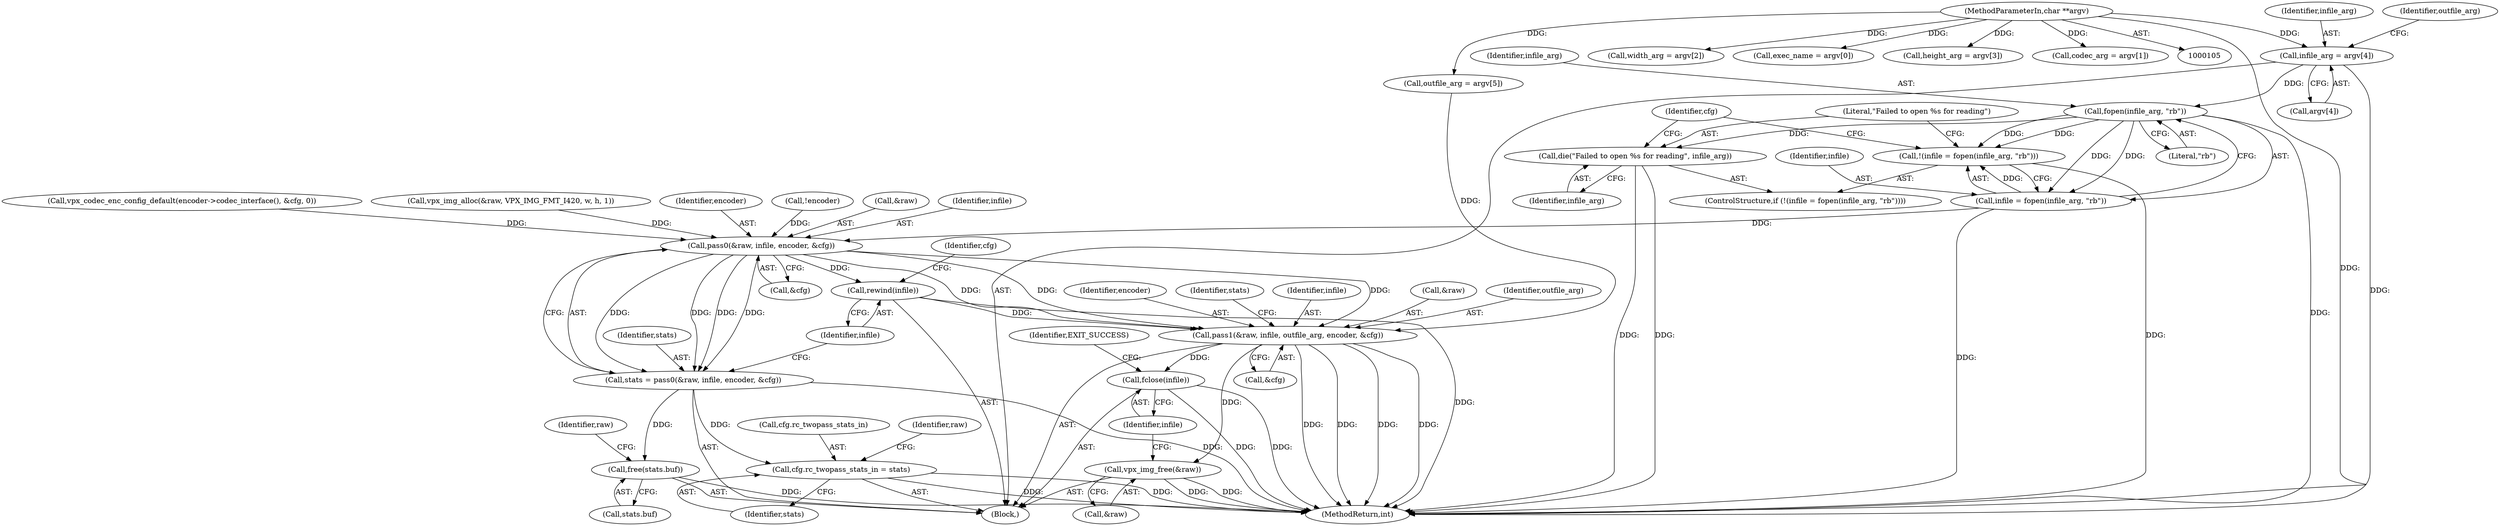 digraph "0_Android_5a9753fca56f0eeb9f61e342b2fccffc364f9426_18@API" {
"1000276" [label="(Call,fopen(infile_arg, \"rb\"))"];
"1000147" [label="(Call,infile_arg = argv[4])"];
"1000107" [label="(MethodParameterIn,char **argv)"];
"1000273" [label="(Call,!(infile = fopen(infile_arg, \"rb\")))"];
"1000274" [label="(Call,infile = fopen(infile_arg, \"rb\"))"];
"1000289" [label="(Call,pass0(&raw, infile, encoder, &cfg))"];
"1000287" [label="(Call,stats = pass0(&raw, infile, encoder, &cfg))"];
"1000303" [label="(Call,cfg.rc_twopass_stats_in = stats)"];
"1000316" [label="(Call,free(stats.buf))"];
"1000296" [label="(Call,rewind(infile))"];
"1000308" [label="(Call,pass1(&raw, infile, outfile_arg, encoder, &cfg))"];
"1000320" [label="(Call,vpx_img_free(&raw))"];
"1000323" [label="(Call,fclose(infile))"];
"1000279" [label="(Call,die(\"Failed to open %s for reading\", infile_arg))"];
"1000278" [label="(Literal,\"rb\")"];
"1000327" [label="(MethodReturn,int)"];
"1000279" [label="(Call,die(\"Failed to open %s for reading\", infile_arg))"];
"1000292" [label="(Identifier,infile)"];
"1000326" [label="(Identifier,EXIT_SUCCESS)"];
"1000307" [label="(Identifier,stats)"];
"1000287" [label="(Call,stats = pass0(&raw, infile, encoder, &cfg))"];
"1000316" [label="(Call,free(stats.buf))"];
"1000321" [label="(Call,&raw)"];
"1000311" [label="(Identifier,infile)"];
"1000281" [label="(Identifier,infile_arg)"];
"1000314" [label="(Call,&cfg)"];
"1000273" [label="(Call,!(infile = fopen(infile_arg, \"rb\")))"];
"1000232" [label="(Call,vpx_codec_enc_config_default(encoder->codec_interface(), &cfg, 0))"];
"1000294" [label="(Call,&cfg)"];
"1000137" [label="(Call,width_arg = argv[2])"];
"1000297" [label="(Identifier,infile)"];
"1000215" [label="(Call,vpx_img_alloc(&raw, VPX_IMG_FMT_I420, w, h, 1))"];
"1000157" [label="(Call,exec_name = argv[0])"];
"1000284" [label="(Identifier,cfg)"];
"1000303" [label="(Call,cfg.rc_twopass_stats_in = stats)"];
"1000277" [label="(Identifier,infile_arg)"];
"1000323" [label="(Call,fclose(infile))"];
"1000142" [label="(Call,height_arg = argv[3])"];
"1000290" [label="(Call,&raw)"];
"1000148" [label="(Identifier,infile_arg)"];
"1000147" [label="(Call,infile_arg = argv[4])"];
"1000108" [label="(Block,)"];
"1000289" [label="(Call,pass0(&raw, infile, encoder, &cfg))"];
"1000308" [label="(Call,pass1(&raw, infile, outfile_arg, encoder, &cfg))"];
"1000309" [label="(Call,&raw)"];
"1000312" [label="(Identifier,outfile_arg)"];
"1000320" [label="(Call,vpx_img_free(&raw))"];
"1000153" [label="(Identifier,outfile_arg)"];
"1000300" [label="(Identifier,cfg)"];
"1000107" [label="(MethodParameterIn,char **argv)"];
"1000293" [label="(Identifier,encoder)"];
"1000304" [label="(Call,cfg.rc_twopass_stats_in)"];
"1000322" [label="(Identifier,raw)"];
"1000275" [label="(Identifier,infile)"];
"1000149" [label="(Call,argv[4])"];
"1000272" [label="(ControlStructure,if (!(infile = fopen(infile_arg, \"rb\"))))"];
"1000274" [label="(Call,infile = fopen(infile_arg, \"rb\"))"];
"1000280" [label="(Literal,\"Failed to open %s for reading\")"];
"1000132" [label="(Call,codec_arg = argv[1])"];
"1000152" [label="(Call,outfile_arg = argv[5])"];
"1000288" [label="(Identifier,stats)"];
"1000276" [label="(Call,fopen(infile_arg, \"rb\"))"];
"1000173" [label="(Call,!encoder)"];
"1000313" [label="(Identifier,encoder)"];
"1000317" [label="(Call,stats.buf)"];
"1000310" [label="(Identifier,raw)"];
"1000324" [label="(Identifier,infile)"];
"1000318" [label="(Identifier,stats)"];
"1000296" [label="(Call,rewind(infile))"];
"1000276" -> "1000274"  [label="AST: "];
"1000276" -> "1000278"  [label="CFG: "];
"1000277" -> "1000276"  [label="AST: "];
"1000278" -> "1000276"  [label="AST: "];
"1000274" -> "1000276"  [label="CFG: "];
"1000276" -> "1000327"  [label="DDG: "];
"1000276" -> "1000273"  [label="DDG: "];
"1000276" -> "1000273"  [label="DDG: "];
"1000276" -> "1000274"  [label="DDG: "];
"1000276" -> "1000274"  [label="DDG: "];
"1000147" -> "1000276"  [label="DDG: "];
"1000276" -> "1000279"  [label="DDG: "];
"1000147" -> "1000108"  [label="AST: "];
"1000147" -> "1000149"  [label="CFG: "];
"1000148" -> "1000147"  [label="AST: "];
"1000149" -> "1000147"  [label="AST: "];
"1000153" -> "1000147"  [label="CFG: "];
"1000147" -> "1000327"  [label="DDG: "];
"1000107" -> "1000147"  [label="DDG: "];
"1000107" -> "1000105"  [label="AST: "];
"1000107" -> "1000327"  [label="DDG: "];
"1000107" -> "1000132"  [label="DDG: "];
"1000107" -> "1000137"  [label="DDG: "];
"1000107" -> "1000142"  [label="DDG: "];
"1000107" -> "1000152"  [label="DDG: "];
"1000107" -> "1000157"  [label="DDG: "];
"1000273" -> "1000272"  [label="AST: "];
"1000273" -> "1000274"  [label="CFG: "];
"1000274" -> "1000273"  [label="AST: "];
"1000280" -> "1000273"  [label="CFG: "];
"1000284" -> "1000273"  [label="CFG: "];
"1000273" -> "1000327"  [label="DDG: "];
"1000274" -> "1000273"  [label="DDG: "];
"1000275" -> "1000274"  [label="AST: "];
"1000274" -> "1000327"  [label="DDG: "];
"1000274" -> "1000289"  [label="DDG: "];
"1000289" -> "1000287"  [label="AST: "];
"1000289" -> "1000294"  [label="CFG: "];
"1000290" -> "1000289"  [label="AST: "];
"1000292" -> "1000289"  [label="AST: "];
"1000293" -> "1000289"  [label="AST: "];
"1000294" -> "1000289"  [label="AST: "];
"1000287" -> "1000289"  [label="CFG: "];
"1000289" -> "1000287"  [label="DDG: "];
"1000289" -> "1000287"  [label="DDG: "];
"1000289" -> "1000287"  [label="DDG: "];
"1000289" -> "1000287"  [label="DDG: "];
"1000215" -> "1000289"  [label="DDG: "];
"1000173" -> "1000289"  [label="DDG: "];
"1000232" -> "1000289"  [label="DDG: "];
"1000289" -> "1000296"  [label="DDG: "];
"1000289" -> "1000308"  [label="DDG: "];
"1000289" -> "1000308"  [label="DDG: "];
"1000289" -> "1000308"  [label="DDG: "];
"1000287" -> "1000108"  [label="AST: "];
"1000288" -> "1000287"  [label="AST: "];
"1000297" -> "1000287"  [label="CFG: "];
"1000287" -> "1000327"  [label="DDG: "];
"1000287" -> "1000303"  [label="DDG: "];
"1000287" -> "1000316"  [label="DDG: "];
"1000303" -> "1000108"  [label="AST: "];
"1000303" -> "1000307"  [label="CFG: "];
"1000304" -> "1000303"  [label="AST: "];
"1000307" -> "1000303"  [label="AST: "];
"1000310" -> "1000303"  [label="CFG: "];
"1000303" -> "1000327"  [label="DDG: "];
"1000303" -> "1000327"  [label="DDG: "];
"1000316" -> "1000108"  [label="AST: "];
"1000316" -> "1000317"  [label="CFG: "];
"1000317" -> "1000316"  [label="AST: "];
"1000322" -> "1000316"  [label="CFG: "];
"1000316" -> "1000327"  [label="DDG: "];
"1000296" -> "1000108"  [label="AST: "];
"1000296" -> "1000297"  [label="CFG: "];
"1000297" -> "1000296"  [label="AST: "];
"1000300" -> "1000296"  [label="CFG: "];
"1000296" -> "1000327"  [label="DDG: "];
"1000296" -> "1000308"  [label="DDG: "];
"1000308" -> "1000108"  [label="AST: "];
"1000308" -> "1000314"  [label="CFG: "];
"1000309" -> "1000308"  [label="AST: "];
"1000311" -> "1000308"  [label="AST: "];
"1000312" -> "1000308"  [label="AST: "];
"1000313" -> "1000308"  [label="AST: "];
"1000314" -> "1000308"  [label="AST: "];
"1000318" -> "1000308"  [label="CFG: "];
"1000308" -> "1000327"  [label="DDG: "];
"1000308" -> "1000327"  [label="DDG: "];
"1000308" -> "1000327"  [label="DDG: "];
"1000308" -> "1000327"  [label="DDG: "];
"1000152" -> "1000308"  [label="DDG: "];
"1000308" -> "1000320"  [label="DDG: "];
"1000308" -> "1000323"  [label="DDG: "];
"1000320" -> "1000108"  [label="AST: "];
"1000320" -> "1000321"  [label="CFG: "];
"1000321" -> "1000320"  [label="AST: "];
"1000324" -> "1000320"  [label="CFG: "];
"1000320" -> "1000327"  [label="DDG: "];
"1000320" -> "1000327"  [label="DDG: "];
"1000323" -> "1000108"  [label="AST: "];
"1000323" -> "1000324"  [label="CFG: "];
"1000324" -> "1000323"  [label="AST: "];
"1000326" -> "1000323"  [label="CFG: "];
"1000323" -> "1000327"  [label="DDG: "];
"1000323" -> "1000327"  [label="DDG: "];
"1000279" -> "1000272"  [label="AST: "];
"1000279" -> "1000281"  [label="CFG: "];
"1000280" -> "1000279"  [label="AST: "];
"1000281" -> "1000279"  [label="AST: "];
"1000284" -> "1000279"  [label="CFG: "];
"1000279" -> "1000327"  [label="DDG: "];
"1000279" -> "1000327"  [label="DDG: "];
}
